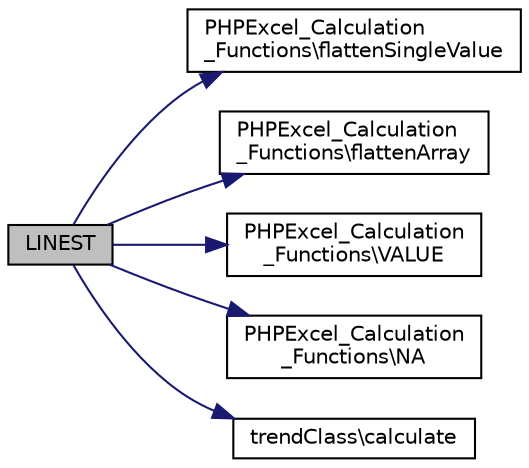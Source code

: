 digraph "LINEST"
{
  edge [fontname="Helvetica",fontsize="10",labelfontname="Helvetica",labelfontsize="10"];
  node [fontname="Helvetica",fontsize="10",shape=record];
  rankdir="LR";
  Node183 [label="LINEST",height=0.2,width=0.4,color="black", fillcolor="grey75", style="filled", fontcolor="black"];
  Node183 -> Node184 [color="midnightblue",fontsize="10",style="solid",fontname="Helvetica"];
  Node184 [label="PHPExcel_Calculation\l_Functions\\flattenSingleValue",height=0.2,width=0.4,color="black", fillcolor="white", style="filled",URL="$class_p_h_p_excel___calculation___functions.html#acaf2a2e8a02edcc96314474aa06d8550"];
  Node183 -> Node185 [color="midnightblue",fontsize="10",style="solid",fontname="Helvetica"];
  Node185 [label="PHPExcel_Calculation\l_Functions\\flattenArray",height=0.2,width=0.4,color="black", fillcolor="white", style="filled",URL="$class_p_h_p_excel___calculation___functions.html#a727bb3f815b719448bf2e7fd464c4542"];
  Node183 -> Node186 [color="midnightblue",fontsize="10",style="solid",fontname="Helvetica"];
  Node186 [label="PHPExcel_Calculation\l_Functions\\VALUE",height=0.2,width=0.4,color="black", fillcolor="white", style="filled",URL="$class_p_h_p_excel___calculation___functions.html#a2cc495b625ec296fd11527f968a37698"];
  Node183 -> Node187 [color="midnightblue",fontsize="10",style="solid",fontname="Helvetica"];
  Node187 [label="PHPExcel_Calculation\l_Functions\\NA",height=0.2,width=0.4,color="black", fillcolor="white", style="filled",URL="$class_p_h_p_excel___calculation___functions.html#a48b30b27e546966a7a89d8e4946a2479"];
  Node183 -> Node188 [color="midnightblue",fontsize="10",style="solid",fontname="Helvetica"];
  Node188 [label="trendClass\\calculate",height=0.2,width=0.4,color="black", fillcolor="white", style="filled",URL="$classtrend_class.html#a855aeaa233467dc3cb191c60fb6db1d9"];
}
